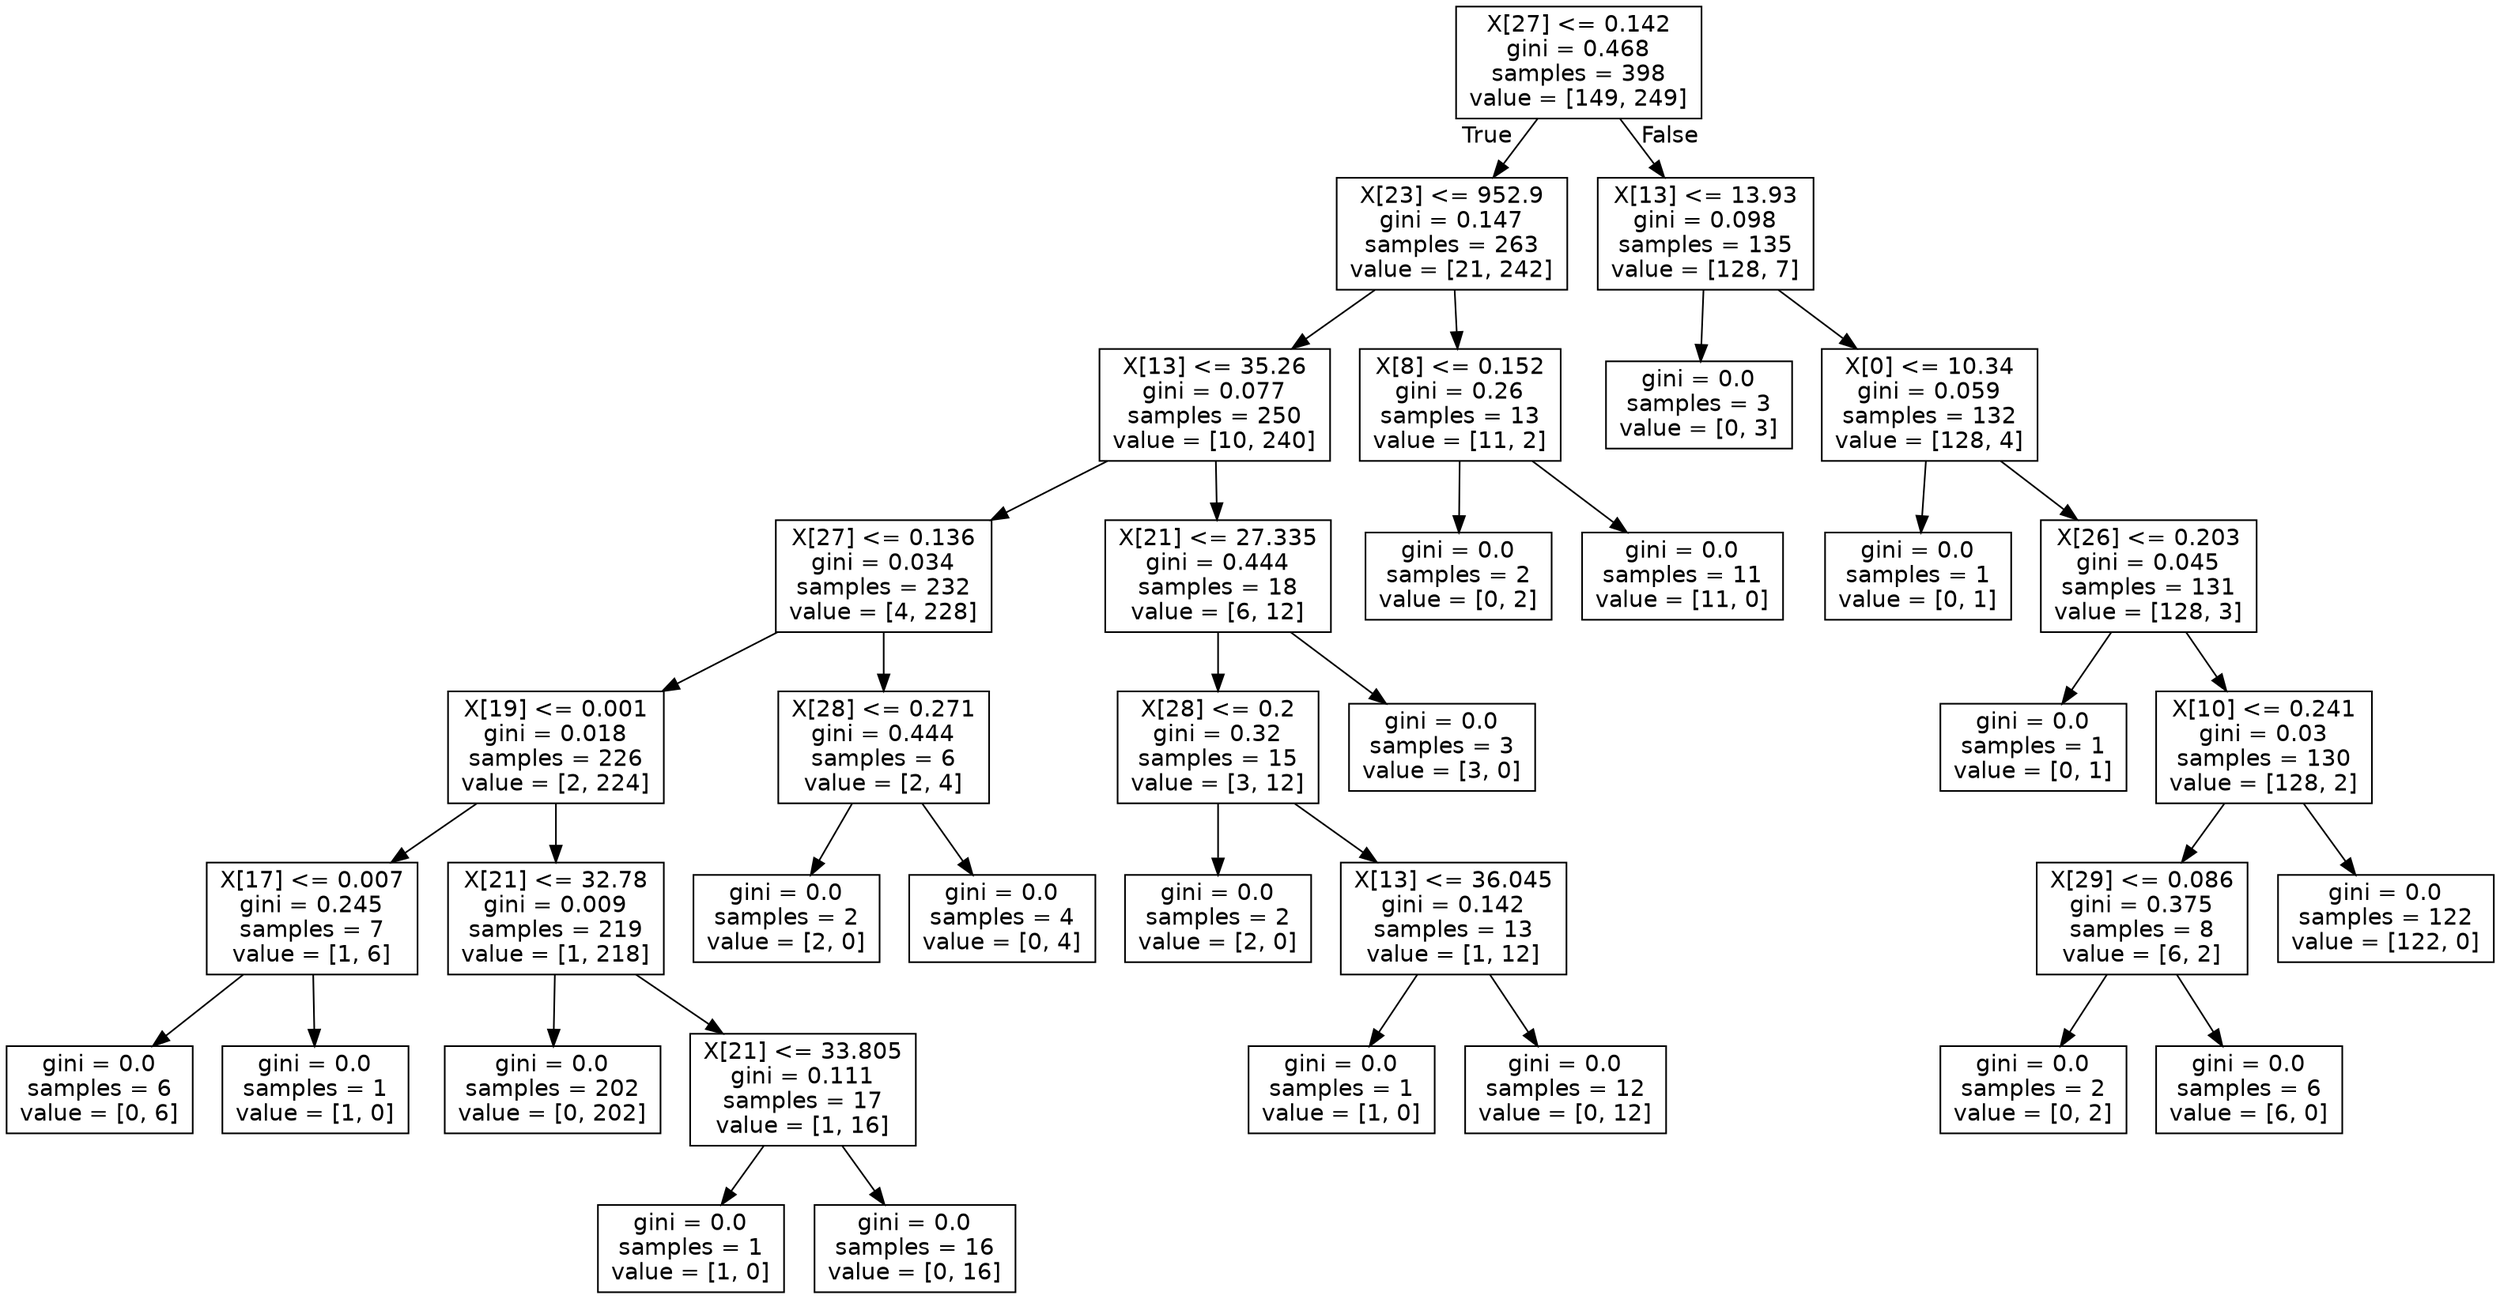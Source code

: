 digraph Tree {
node [shape=box, fontname="helvetica"] ;
edge [fontname="helvetica"] ;
0 [label="X[27] <= 0.142\ngini = 0.468\nsamples = 398\nvalue = [149, 249]"] ;
1 [label="X[23] <= 952.9\ngini = 0.147\nsamples = 263\nvalue = [21, 242]"] ;
0 -> 1 [labeldistance=2.5, labelangle=45, headlabel="True"] ;
2 [label="X[13] <= 35.26\ngini = 0.077\nsamples = 250\nvalue = [10, 240]"] ;
1 -> 2 ;
3 [label="X[27] <= 0.136\ngini = 0.034\nsamples = 232\nvalue = [4, 228]"] ;
2 -> 3 ;
4 [label="X[19] <= 0.001\ngini = 0.018\nsamples = 226\nvalue = [2, 224]"] ;
3 -> 4 ;
5 [label="X[17] <= 0.007\ngini = 0.245\nsamples = 7\nvalue = [1, 6]"] ;
4 -> 5 ;
6 [label="gini = 0.0\nsamples = 6\nvalue = [0, 6]"] ;
5 -> 6 ;
7 [label="gini = 0.0\nsamples = 1\nvalue = [1, 0]"] ;
5 -> 7 ;
8 [label="X[21] <= 32.78\ngini = 0.009\nsamples = 219\nvalue = [1, 218]"] ;
4 -> 8 ;
9 [label="gini = 0.0\nsamples = 202\nvalue = [0, 202]"] ;
8 -> 9 ;
10 [label="X[21] <= 33.805\ngini = 0.111\nsamples = 17\nvalue = [1, 16]"] ;
8 -> 10 ;
11 [label="gini = 0.0\nsamples = 1\nvalue = [1, 0]"] ;
10 -> 11 ;
12 [label="gini = 0.0\nsamples = 16\nvalue = [0, 16]"] ;
10 -> 12 ;
13 [label="X[28] <= 0.271\ngini = 0.444\nsamples = 6\nvalue = [2, 4]"] ;
3 -> 13 ;
14 [label="gini = 0.0\nsamples = 2\nvalue = [2, 0]"] ;
13 -> 14 ;
15 [label="gini = 0.0\nsamples = 4\nvalue = [0, 4]"] ;
13 -> 15 ;
16 [label="X[21] <= 27.335\ngini = 0.444\nsamples = 18\nvalue = [6, 12]"] ;
2 -> 16 ;
17 [label="X[28] <= 0.2\ngini = 0.32\nsamples = 15\nvalue = [3, 12]"] ;
16 -> 17 ;
18 [label="gini = 0.0\nsamples = 2\nvalue = [2, 0]"] ;
17 -> 18 ;
19 [label="X[13] <= 36.045\ngini = 0.142\nsamples = 13\nvalue = [1, 12]"] ;
17 -> 19 ;
20 [label="gini = 0.0\nsamples = 1\nvalue = [1, 0]"] ;
19 -> 20 ;
21 [label="gini = 0.0\nsamples = 12\nvalue = [0, 12]"] ;
19 -> 21 ;
22 [label="gini = 0.0\nsamples = 3\nvalue = [3, 0]"] ;
16 -> 22 ;
23 [label="X[8] <= 0.152\ngini = 0.26\nsamples = 13\nvalue = [11, 2]"] ;
1 -> 23 ;
24 [label="gini = 0.0\nsamples = 2\nvalue = [0, 2]"] ;
23 -> 24 ;
25 [label="gini = 0.0\nsamples = 11\nvalue = [11, 0]"] ;
23 -> 25 ;
26 [label="X[13] <= 13.93\ngini = 0.098\nsamples = 135\nvalue = [128, 7]"] ;
0 -> 26 [labeldistance=2.5, labelangle=-45, headlabel="False"] ;
27 [label="gini = 0.0\nsamples = 3\nvalue = [0, 3]"] ;
26 -> 27 ;
28 [label="X[0] <= 10.34\ngini = 0.059\nsamples = 132\nvalue = [128, 4]"] ;
26 -> 28 ;
29 [label="gini = 0.0\nsamples = 1\nvalue = [0, 1]"] ;
28 -> 29 ;
30 [label="X[26] <= 0.203\ngini = 0.045\nsamples = 131\nvalue = [128, 3]"] ;
28 -> 30 ;
31 [label="gini = 0.0\nsamples = 1\nvalue = [0, 1]"] ;
30 -> 31 ;
32 [label="X[10] <= 0.241\ngini = 0.03\nsamples = 130\nvalue = [128, 2]"] ;
30 -> 32 ;
33 [label="X[29] <= 0.086\ngini = 0.375\nsamples = 8\nvalue = [6, 2]"] ;
32 -> 33 ;
34 [label="gini = 0.0\nsamples = 2\nvalue = [0, 2]"] ;
33 -> 34 ;
35 [label="gini = 0.0\nsamples = 6\nvalue = [6, 0]"] ;
33 -> 35 ;
36 [label="gini = 0.0\nsamples = 122\nvalue = [122, 0]"] ;
32 -> 36 ;
}